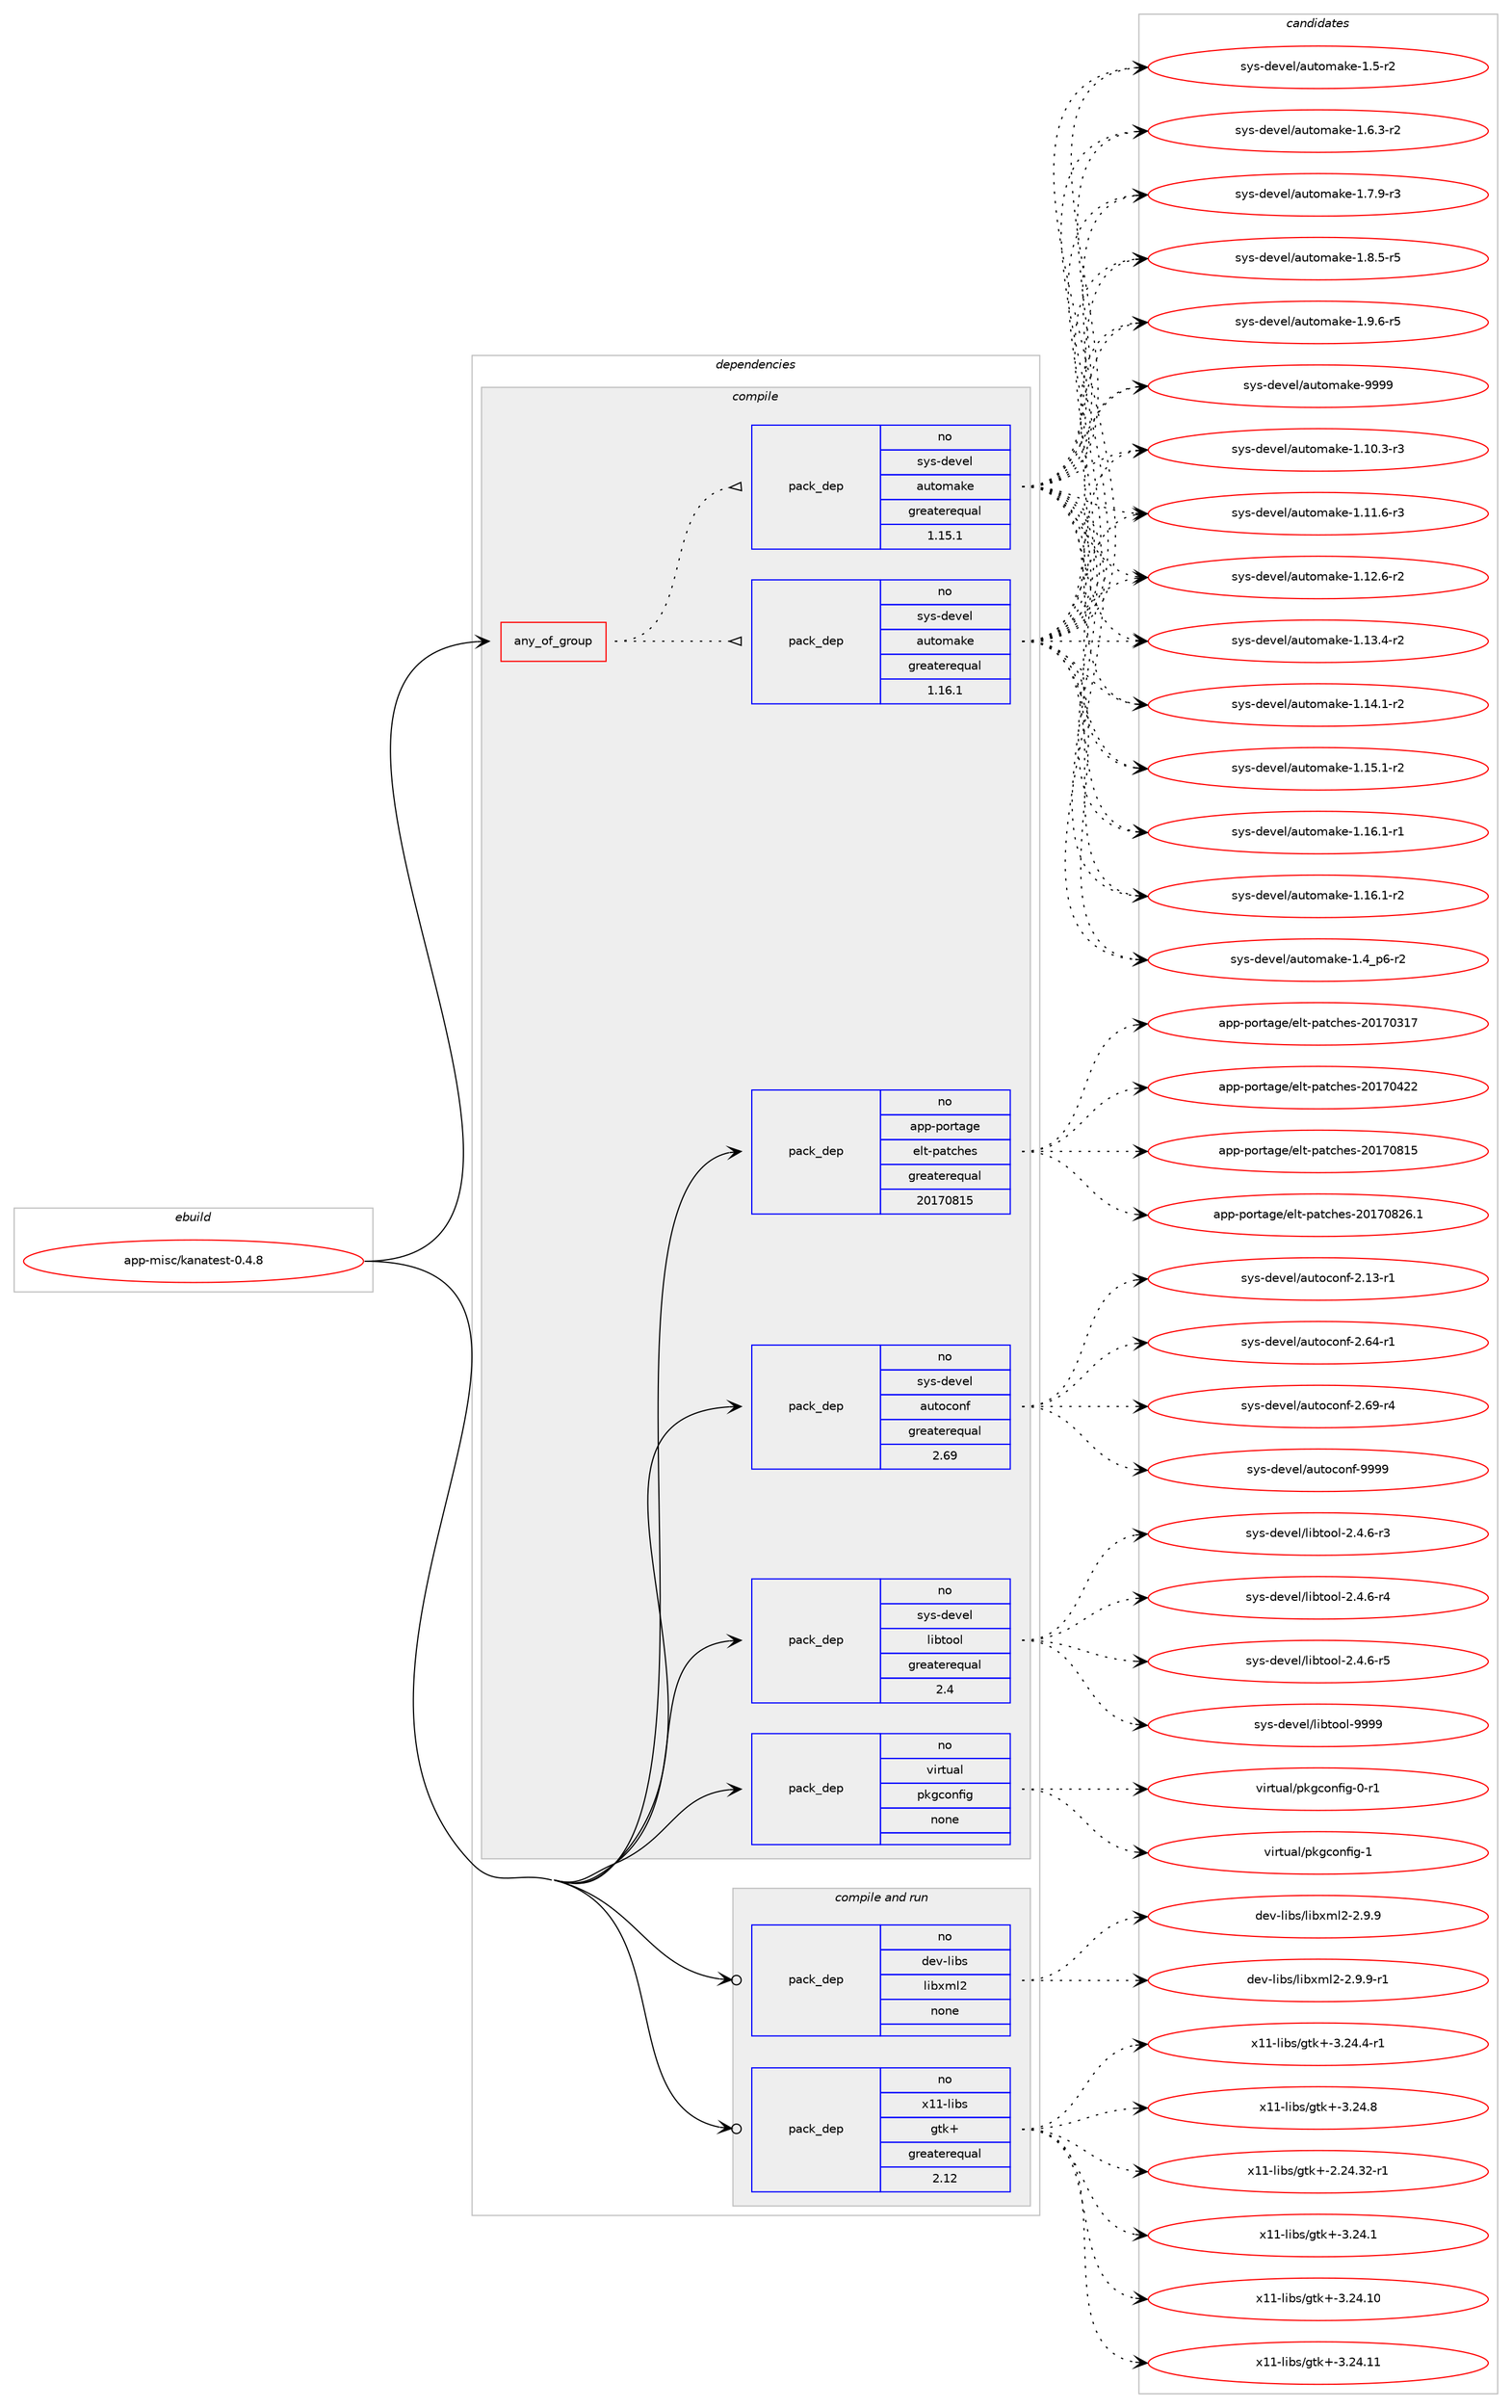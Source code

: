 digraph prolog {

# *************
# Graph options
# *************

newrank=true;
concentrate=true;
compound=true;
graph [rankdir=LR,fontname=Helvetica,fontsize=10,ranksep=1.5];#, ranksep=2.5, nodesep=0.2];
edge  [arrowhead=vee];
node  [fontname=Helvetica,fontsize=10];

# **********
# The ebuild
# **********

subgraph cluster_leftcol {
color=gray;
rank=same;
label=<<i>ebuild</i>>;
id [label="app-misc/kanatest-0.4.8", color=red, width=4, href="../app-misc/kanatest-0.4.8.svg"];
}

# ****************
# The dependencies
# ****************

subgraph cluster_midcol {
color=gray;
label=<<i>dependencies</i>>;
subgraph cluster_compile {
fillcolor="#eeeeee";
style=filled;
label=<<i>compile</i>>;
subgraph any8691 {
dependency498953 [label=<<TABLE BORDER="0" CELLBORDER="1" CELLSPACING="0" CELLPADDING="4"><TR><TD CELLPADDING="10">any_of_group</TD></TR></TABLE>>, shape=none, color=red];subgraph pack370798 {
dependency498954 [label=<<TABLE BORDER="0" CELLBORDER="1" CELLSPACING="0" CELLPADDING="4" WIDTH="220"><TR><TD ROWSPAN="6" CELLPADDING="30">pack_dep</TD></TR><TR><TD WIDTH="110">no</TD></TR><TR><TD>sys-devel</TD></TR><TR><TD>automake</TD></TR><TR><TD>greaterequal</TD></TR><TR><TD>1.16.1</TD></TR></TABLE>>, shape=none, color=blue];
}
dependency498953:e -> dependency498954:w [weight=20,style="dotted",arrowhead="oinv"];
subgraph pack370799 {
dependency498955 [label=<<TABLE BORDER="0" CELLBORDER="1" CELLSPACING="0" CELLPADDING="4" WIDTH="220"><TR><TD ROWSPAN="6" CELLPADDING="30">pack_dep</TD></TR><TR><TD WIDTH="110">no</TD></TR><TR><TD>sys-devel</TD></TR><TR><TD>automake</TD></TR><TR><TD>greaterequal</TD></TR><TR><TD>1.15.1</TD></TR></TABLE>>, shape=none, color=blue];
}
dependency498953:e -> dependency498955:w [weight=20,style="dotted",arrowhead="oinv"];
}
id:e -> dependency498953:w [weight=20,style="solid",arrowhead="vee"];
subgraph pack370800 {
dependency498956 [label=<<TABLE BORDER="0" CELLBORDER="1" CELLSPACING="0" CELLPADDING="4" WIDTH="220"><TR><TD ROWSPAN="6" CELLPADDING="30">pack_dep</TD></TR><TR><TD WIDTH="110">no</TD></TR><TR><TD>app-portage</TD></TR><TR><TD>elt-patches</TD></TR><TR><TD>greaterequal</TD></TR><TR><TD>20170815</TD></TR></TABLE>>, shape=none, color=blue];
}
id:e -> dependency498956:w [weight=20,style="solid",arrowhead="vee"];
subgraph pack370801 {
dependency498957 [label=<<TABLE BORDER="0" CELLBORDER="1" CELLSPACING="0" CELLPADDING="4" WIDTH="220"><TR><TD ROWSPAN="6" CELLPADDING="30">pack_dep</TD></TR><TR><TD WIDTH="110">no</TD></TR><TR><TD>sys-devel</TD></TR><TR><TD>autoconf</TD></TR><TR><TD>greaterequal</TD></TR><TR><TD>2.69</TD></TR></TABLE>>, shape=none, color=blue];
}
id:e -> dependency498957:w [weight=20,style="solid",arrowhead="vee"];
subgraph pack370802 {
dependency498958 [label=<<TABLE BORDER="0" CELLBORDER="1" CELLSPACING="0" CELLPADDING="4" WIDTH="220"><TR><TD ROWSPAN="6" CELLPADDING="30">pack_dep</TD></TR><TR><TD WIDTH="110">no</TD></TR><TR><TD>sys-devel</TD></TR><TR><TD>libtool</TD></TR><TR><TD>greaterequal</TD></TR><TR><TD>2.4</TD></TR></TABLE>>, shape=none, color=blue];
}
id:e -> dependency498958:w [weight=20,style="solid",arrowhead="vee"];
subgraph pack370803 {
dependency498959 [label=<<TABLE BORDER="0" CELLBORDER="1" CELLSPACING="0" CELLPADDING="4" WIDTH="220"><TR><TD ROWSPAN="6" CELLPADDING="30">pack_dep</TD></TR><TR><TD WIDTH="110">no</TD></TR><TR><TD>virtual</TD></TR><TR><TD>pkgconfig</TD></TR><TR><TD>none</TD></TR><TR><TD></TD></TR></TABLE>>, shape=none, color=blue];
}
id:e -> dependency498959:w [weight=20,style="solid",arrowhead="vee"];
}
subgraph cluster_compileandrun {
fillcolor="#eeeeee";
style=filled;
label=<<i>compile and run</i>>;
subgraph pack370804 {
dependency498960 [label=<<TABLE BORDER="0" CELLBORDER="1" CELLSPACING="0" CELLPADDING="4" WIDTH="220"><TR><TD ROWSPAN="6" CELLPADDING="30">pack_dep</TD></TR><TR><TD WIDTH="110">no</TD></TR><TR><TD>dev-libs</TD></TR><TR><TD>libxml2</TD></TR><TR><TD>none</TD></TR><TR><TD></TD></TR></TABLE>>, shape=none, color=blue];
}
id:e -> dependency498960:w [weight=20,style="solid",arrowhead="odotvee"];
subgraph pack370805 {
dependency498961 [label=<<TABLE BORDER="0" CELLBORDER="1" CELLSPACING="0" CELLPADDING="4" WIDTH="220"><TR><TD ROWSPAN="6" CELLPADDING="30">pack_dep</TD></TR><TR><TD WIDTH="110">no</TD></TR><TR><TD>x11-libs</TD></TR><TR><TD>gtk+</TD></TR><TR><TD>greaterequal</TD></TR><TR><TD>2.12</TD></TR></TABLE>>, shape=none, color=blue];
}
id:e -> dependency498961:w [weight=20,style="solid",arrowhead="odotvee"];
}
subgraph cluster_run {
fillcolor="#eeeeee";
style=filled;
label=<<i>run</i>>;
}
}

# **************
# The candidates
# **************

subgraph cluster_choices {
rank=same;
color=gray;
label=<<i>candidates</i>>;

subgraph choice370798 {
color=black;
nodesep=1;
choice11512111545100101118101108479711711611110997107101454946494846514511451 [label="sys-devel/automake-1.10.3-r3", color=red, width=4,href="../sys-devel/automake-1.10.3-r3.svg"];
choice11512111545100101118101108479711711611110997107101454946494946544511451 [label="sys-devel/automake-1.11.6-r3", color=red, width=4,href="../sys-devel/automake-1.11.6-r3.svg"];
choice11512111545100101118101108479711711611110997107101454946495046544511450 [label="sys-devel/automake-1.12.6-r2", color=red, width=4,href="../sys-devel/automake-1.12.6-r2.svg"];
choice11512111545100101118101108479711711611110997107101454946495146524511450 [label="sys-devel/automake-1.13.4-r2", color=red, width=4,href="../sys-devel/automake-1.13.4-r2.svg"];
choice11512111545100101118101108479711711611110997107101454946495246494511450 [label="sys-devel/automake-1.14.1-r2", color=red, width=4,href="../sys-devel/automake-1.14.1-r2.svg"];
choice11512111545100101118101108479711711611110997107101454946495346494511450 [label="sys-devel/automake-1.15.1-r2", color=red, width=4,href="../sys-devel/automake-1.15.1-r2.svg"];
choice11512111545100101118101108479711711611110997107101454946495446494511449 [label="sys-devel/automake-1.16.1-r1", color=red, width=4,href="../sys-devel/automake-1.16.1-r1.svg"];
choice11512111545100101118101108479711711611110997107101454946495446494511450 [label="sys-devel/automake-1.16.1-r2", color=red, width=4,href="../sys-devel/automake-1.16.1-r2.svg"];
choice115121115451001011181011084797117116111109971071014549465295112544511450 [label="sys-devel/automake-1.4_p6-r2", color=red, width=4,href="../sys-devel/automake-1.4_p6-r2.svg"];
choice11512111545100101118101108479711711611110997107101454946534511450 [label="sys-devel/automake-1.5-r2", color=red, width=4,href="../sys-devel/automake-1.5-r2.svg"];
choice115121115451001011181011084797117116111109971071014549465446514511450 [label="sys-devel/automake-1.6.3-r2", color=red, width=4,href="../sys-devel/automake-1.6.3-r2.svg"];
choice115121115451001011181011084797117116111109971071014549465546574511451 [label="sys-devel/automake-1.7.9-r3", color=red, width=4,href="../sys-devel/automake-1.7.9-r3.svg"];
choice115121115451001011181011084797117116111109971071014549465646534511453 [label="sys-devel/automake-1.8.5-r5", color=red, width=4,href="../sys-devel/automake-1.8.5-r5.svg"];
choice115121115451001011181011084797117116111109971071014549465746544511453 [label="sys-devel/automake-1.9.6-r5", color=red, width=4,href="../sys-devel/automake-1.9.6-r5.svg"];
choice115121115451001011181011084797117116111109971071014557575757 [label="sys-devel/automake-9999", color=red, width=4,href="../sys-devel/automake-9999.svg"];
dependency498954:e -> choice11512111545100101118101108479711711611110997107101454946494846514511451:w [style=dotted,weight="100"];
dependency498954:e -> choice11512111545100101118101108479711711611110997107101454946494946544511451:w [style=dotted,weight="100"];
dependency498954:e -> choice11512111545100101118101108479711711611110997107101454946495046544511450:w [style=dotted,weight="100"];
dependency498954:e -> choice11512111545100101118101108479711711611110997107101454946495146524511450:w [style=dotted,weight="100"];
dependency498954:e -> choice11512111545100101118101108479711711611110997107101454946495246494511450:w [style=dotted,weight="100"];
dependency498954:e -> choice11512111545100101118101108479711711611110997107101454946495346494511450:w [style=dotted,weight="100"];
dependency498954:e -> choice11512111545100101118101108479711711611110997107101454946495446494511449:w [style=dotted,weight="100"];
dependency498954:e -> choice11512111545100101118101108479711711611110997107101454946495446494511450:w [style=dotted,weight="100"];
dependency498954:e -> choice115121115451001011181011084797117116111109971071014549465295112544511450:w [style=dotted,weight="100"];
dependency498954:e -> choice11512111545100101118101108479711711611110997107101454946534511450:w [style=dotted,weight="100"];
dependency498954:e -> choice115121115451001011181011084797117116111109971071014549465446514511450:w [style=dotted,weight="100"];
dependency498954:e -> choice115121115451001011181011084797117116111109971071014549465546574511451:w [style=dotted,weight="100"];
dependency498954:e -> choice115121115451001011181011084797117116111109971071014549465646534511453:w [style=dotted,weight="100"];
dependency498954:e -> choice115121115451001011181011084797117116111109971071014549465746544511453:w [style=dotted,weight="100"];
dependency498954:e -> choice115121115451001011181011084797117116111109971071014557575757:w [style=dotted,weight="100"];
}
subgraph choice370799 {
color=black;
nodesep=1;
choice11512111545100101118101108479711711611110997107101454946494846514511451 [label="sys-devel/automake-1.10.3-r3", color=red, width=4,href="../sys-devel/automake-1.10.3-r3.svg"];
choice11512111545100101118101108479711711611110997107101454946494946544511451 [label="sys-devel/automake-1.11.6-r3", color=red, width=4,href="../sys-devel/automake-1.11.6-r3.svg"];
choice11512111545100101118101108479711711611110997107101454946495046544511450 [label="sys-devel/automake-1.12.6-r2", color=red, width=4,href="../sys-devel/automake-1.12.6-r2.svg"];
choice11512111545100101118101108479711711611110997107101454946495146524511450 [label="sys-devel/automake-1.13.4-r2", color=red, width=4,href="../sys-devel/automake-1.13.4-r2.svg"];
choice11512111545100101118101108479711711611110997107101454946495246494511450 [label="sys-devel/automake-1.14.1-r2", color=red, width=4,href="../sys-devel/automake-1.14.1-r2.svg"];
choice11512111545100101118101108479711711611110997107101454946495346494511450 [label="sys-devel/automake-1.15.1-r2", color=red, width=4,href="../sys-devel/automake-1.15.1-r2.svg"];
choice11512111545100101118101108479711711611110997107101454946495446494511449 [label="sys-devel/automake-1.16.1-r1", color=red, width=4,href="../sys-devel/automake-1.16.1-r1.svg"];
choice11512111545100101118101108479711711611110997107101454946495446494511450 [label="sys-devel/automake-1.16.1-r2", color=red, width=4,href="../sys-devel/automake-1.16.1-r2.svg"];
choice115121115451001011181011084797117116111109971071014549465295112544511450 [label="sys-devel/automake-1.4_p6-r2", color=red, width=4,href="../sys-devel/automake-1.4_p6-r2.svg"];
choice11512111545100101118101108479711711611110997107101454946534511450 [label="sys-devel/automake-1.5-r2", color=red, width=4,href="../sys-devel/automake-1.5-r2.svg"];
choice115121115451001011181011084797117116111109971071014549465446514511450 [label="sys-devel/automake-1.6.3-r2", color=red, width=4,href="../sys-devel/automake-1.6.3-r2.svg"];
choice115121115451001011181011084797117116111109971071014549465546574511451 [label="sys-devel/automake-1.7.9-r3", color=red, width=4,href="../sys-devel/automake-1.7.9-r3.svg"];
choice115121115451001011181011084797117116111109971071014549465646534511453 [label="sys-devel/automake-1.8.5-r5", color=red, width=4,href="../sys-devel/automake-1.8.5-r5.svg"];
choice115121115451001011181011084797117116111109971071014549465746544511453 [label="sys-devel/automake-1.9.6-r5", color=red, width=4,href="../sys-devel/automake-1.9.6-r5.svg"];
choice115121115451001011181011084797117116111109971071014557575757 [label="sys-devel/automake-9999", color=red, width=4,href="../sys-devel/automake-9999.svg"];
dependency498955:e -> choice11512111545100101118101108479711711611110997107101454946494846514511451:w [style=dotted,weight="100"];
dependency498955:e -> choice11512111545100101118101108479711711611110997107101454946494946544511451:w [style=dotted,weight="100"];
dependency498955:e -> choice11512111545100101118101108479711711611110997107101454946495046544511450:w [style=dotted,weight="100"];
dependency498955:e -> choice11512111545100101118101108479711711611110997107101454946495146524511450:w [style=dotted,weight="100"];
dependency498955:e -> choice11512111545100101118101108479711711611110997107101454946495246494511450:w [style=dotted,weight="100"];
dependency498955:e -> choice11512111545100101118101108479711711611110997107101454946495346494511450:w [style=dotted,weight="100"];
dependency498955:e -> choice11512111545100101118101108479711711611110997107101454946495446494511449:w [style=dotted,weight="100"];
dependency498955:e -> choice11512111545100101118101108479711711611110997107101454946495446494511450:w [style=dotted,weight="100"];
dependency498955:e -> choice115121115451001011181011084797117116111109971071014549465295112544511450:w [style=dotted,weight="100"];
dependency498955:e -> choice11512111545100101118101108479711711611110997107101454946534511450:w [style=dotted,weight="100"];
dependency498955:e -> choice115121115451001011181011084797117116111109971071014549465446514511450:w [style=dotted,weight="100"];
dependency498955:e -> choice115121115451001011181011084797117116111109971071014549465546574511451:w [style=dotted,weight="100"];
dependency498955:e -> choice115121115451001011181011084797117116111109971071014549465646534511453:w [style=dotted,weight="100"];
dependency498955:e -> choice115121115451001011181011084797117116111109971071014549465746544511453:w [style=dotted,weight="100"];
dependency498955:e -> choice115121115451001011181011084797117116111109971071014557575757:w [style=dotted,weight="100"];
}
subgraph choice370800 {
color=black;
nodesep=1;
choice97112112451121111141169710310147101108116451129711699104101115455048495548514955 [label="app-portage/elt-patches-20170317", color=red, width=4,href="../app-portage/elt-patches-20170317.svg"];
choice97112112451121111141169710310147101108116451129711699104101115455048495548525050 [label="app-portage/elt-patches-20170422", color=red, width=4,href="../app-portage/elt-patches-20170422.svg"];
choice97112112451121111141169710310147101108116451129711699104101115455048495548564953 [label="app-portage/elt-patches-20170815", color=red, width=4,href="../app-portage/elt-patches-20170815.svg"];
choice971121124511211111411697103101471011081164511297116991041011154550484955485650544649 [label="app-portage/elt-patches-20170826.1", color=red, width=4,href="../app-portage/elt-patches-20170826.1.svg"];
dependency498956:e -> choice97112112451121111141169710310147101108116451129711699104101115455048495548514955:w [style=dotted,weight="100"];
dependency498956:e -> choice97112112451121111141169710310147101108116451129711699104101115455048495548525050:w [style=dotted,weight="100"];
dependency498956:e -> choice97112112451121111141169710310147101108116451129711699104101115455048495548564953:w [style=dotted,weight="100"];
dependency498956:e -> choice971121124511211111411697103101471011081164511297116991041011154550484955485650544649:w [style=dotted,weight="100"];
}
subgraph choice370801 {
color=black;
nodesep=1;
choice1151211154510010111810110847971171161119911111010245504649514511449 [label="sys-devel/autoconf-2.13-r1", color=red, width=4,href="../sys-devel/autoconf-2.13-r1.svg"];
choice1151211154510010111810110847971171161119911111010245504654524511449 [label="sys-devel/autoconf-2.64-r1", color=red, width=4,href="../sys-devel/autoconf-2.64-r1.svg"];
choice1151211154510010111810110847971171161119911111010245504654574511452 [label="sys-devel/autoconf-2.69-r4", color=red, width=4,href="../sys-devel/autoconf-2.69-r4.svg"];
choice115121115451001011181011084797117116111991111101024557575757 [label="sys-devel/autoconf-9999", color=red, width=4,href="../sys-devel/autoconf-9999.svg"];
dependency498957:e -> choice1151211154510010111810110847971171161119911111010245504649514511449:w [style=dotted,weight="100"];
dependency498957:e -> choice1151211154510010111810110847971171161119911111010245504654524511449:w [style=dotted,weight="100"];
dependency498957:e -> choice1151211154510010111810110847971171161119911111010245504654574511452:w [style=dotted,weight="100"];
dependency498957:e -> choice115121115451001011181011084797117116111991111101024557575757:w [style=dotted,weight="100"];
}
subgraph choice370802 {
color=black;
nodesep=1;
choice1151211154510010111810110847108105981161111111084550465246544511451 [label="sys-devel/libtool-2.4.6-r3", color=red, width=4,href="../sys-devel/libtool-2.4.6-r3.svg"];
choice1151211154510010111810110847108105981161111111084550465246544511452 [label="sys-devel/libtool-2.4.6-r4", color=red, width=4,href="../sys-devel/libtool-2.4.6-r4.svg"];
choice1151211154510010111810110847108105981161111111084550465246544511453 [label="sys-devel/libtool-2.4.6-r5", color=red, width=4,href="../sys-devel/libtool-2.4.6-r5.svg"];
choice1151211154510010111810110847108105981161111111084557575757 [label="sys-devel/libtool-9999", color=red, width=4,href="../sys-devel/libtool-9999.svg"];
dependency498958:e -> choice1151211154510010111810110847108105981161111111084550465246544511451:w [style=dotted,weight="100"];
dependency498958:e -> choice1151211154510010111810110847108105981161111111084550465246544511452:w [style=dotted,weight="100"];
dependency498958:e -> choice1151211154510010111810110847108105981161111111084550465246544511453:w [style=dotted,weight="100"];
dependency498958:e -> choice1151211154510010111810110847108105981161111111084557575757:w [style=dotted,weight="100"];
}
subgraph choice370803 {
color=black;
nodesep=1;
choice11810511411611797108471121071039911111010210510345484511449 [label="virtual/pkgconfig-0-r1", color=red, width=4,href="../virtual/pkgconfig-0-r1.svg"];
choice1181051141161179710847112107103991111101021051034549 [label="virtual/pkgconfig-1", color=red, width=4,href="../virtual/pkgconfig-1.svg"];
dependency498959:e -> choice11810511411611797108471121071039911111010210510345484511449:w [style=dotted,weight="100"];
dependency498959:e -> choice1181051141161179710847112107103991111101021051034549:w [style=dotted,weight="100"];
}
subgraph choice370804 {
color=black;
nodesep=1;
choice1001011184510810598115471081059812010910850455046574657 [label="dev-libs/libxml2-2.9.9", color=red, width=4,href="../dev-libs/libxml2-2.9.9.svg"];
choice10010111845108105981154710810598120109108504550465746574511449 [label="dev-libs/libxml2-2.9.9-r1", color=red, width=4,href="../dev-libs/libxml2-2.9.9-r1.svg"];
dependency498960:e -> choice1001011184510810598115471081059812010910850455046574657:w [style=dotted,weight="100"];
dependency498960:e -> choice10010111845108105981154710810598120109108504550465746574511449:w [style=dotted,weight="100"];
}
subgraph choice370805 {
color=black;
nodesep=1;
choice12049494510810598115471031161074345504650524651504511449 [label="x11-libs/gtk+-2.24.32-r1", color=red, width=4,href="../x11-libs/gtk+-2.24.32-r1.svg"];
choice12049494510810598115471031161074345514650524649 [label="x11-libs/gtk+-3.24.1", color=red, width=4,href="../x11-libs/gtk+-3.24.1.svg"];
choice1204949451081059811547103116107434551465052464948 [label="x11-libs/gtk+-3.24.10", color=red, width=4,href="../x11-libs/gtk+-3.24.10.svg"];
choice1204949451081059811547103116107434551465052464949 [label="x11-libs/gtk+-3.24.11", color=red, width=4,href="../x11-libs/gtk+-3.24.11.svg"];
choice120494945108105981154710311610743455146505246524511449 [label="x11-libs/gtk+-3.24.4-r1", color=red, width=4,href="../x11-libs/gtk+-3.24.4-r1.svg"];
choice12049494510810598115471031161074345514650524656 [label="x11-libs/gtk+-3.24.8", color=red, width=4,href="../x11-libs/gtk+-3.24.8.svg"];
dependency498961:e -> choice12049494510810598115471031161074345504650524651504511449:w [style=dotted,weight="100"];
dependency498961:e -> choice12049494510810598115471031161074345514650524649:w [style=dotted,weight="100"];
dependency498961:e -> choice1204949451081059811547103116107434551465052464948:w [style=dotted,weight="100"];
dependency498961:e -> choice1204949451081059811547103116107434551465052464949:w [style=dotted,weight="100"];
dependency498961:e -> choice120494945108105981154710311610743455146505246524511449:w [style=dotted,weight="100"];
dependency498961:e -> choice12049494510810598115471031161074345514650524656:w [style=dotted,weight="100"];
}
}

}
